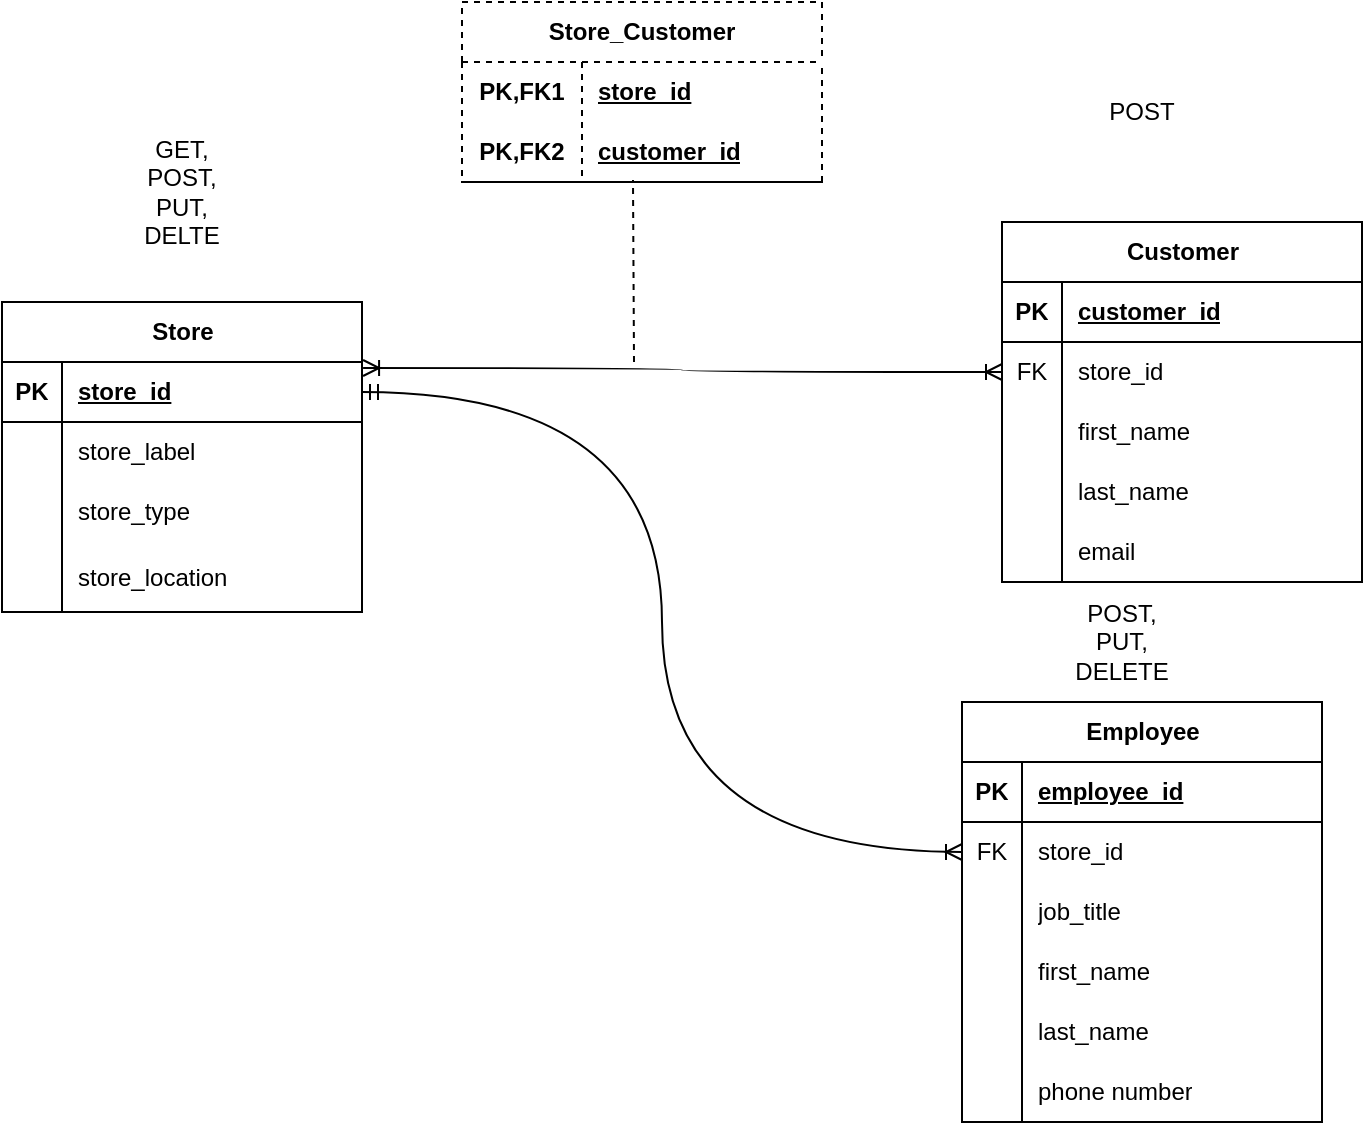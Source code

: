 <mxfile version="21.6.8" type="device">
  <diagram id="R2lEEEUBdFMjLlhIrx00" name="Page-1">
    <mxGraphModel dx="862" dy="598" grid="1" gridSize="10" guides="1" tooltips="1" connect="1" arrows="1" fold="1" page="1" pageScale="1" pageWidth="850" pageHeight="1100" math="0" shadow="0" extFonts="Permanent Marker^https://fonts.googleapis.com/css?family=Permanent+Marker">
      <root>
        <mxCell id="0" />
        <mxCell id="1" parent="0" />
        <mxCell id="FMuAqeZOxaMV0S6Z23IX-14" value="Employee" style="shape=table;startSize=30;container=1;collapsible=1;childLayout=tableLayout;fixedRows=1;rowLines=0;fontStyle=1;align=center;resizeLast=1;html=1;" parent="1" vertex="1">
          <mxGeometry x="530" y="350" width="180" height="210" as="geometry" />
        </mxCell>
        <mxCell id="FMuAqeZOxaMV0S6Z23IX-15" value="" style="shape=tableRow;horizontal=0;startSize=0;swimlaneHead=0;swimlaneBody=0;fillColor=none;collapsible=0;dropTarget=0;points=[[0,0.5],[1,0.5]];portConstraint=eastwest;top=0;left=0;right=0;bottom=1;" parent="FMuAqeZOxaMV0S6Z23IX-14" vertex="1">
          <mxGeometry y="30" width="180" height="30" as="geometry" />
        </mxCell>
        <mxCell id="FMuAqeZOxaMV0S6Z23IX-16" value="PK" style="shape=partialRectangle;connectable=0;fillColor=none;top=0;left=0;bottom=0;right=0;fontStyle=1;overflow=hidden;whiteSpace=wrap;html=1;" parent="FMuAqeZOxaMV0S6Z23IX-15" vertex="1">
          <mxGeometry width="30" height="30" as="geometry">
            <mxRectangle width="30" height="30" as="alternateBounds" />
          </mxGeometry>
        </mxCell>
        <mxCell id="FMuAqeZOxaMV0S6Z23IX-17" value="employee_id" style="shape=partialRectangle;connectable=0;fillColor=none;top=0;left=0;bottom=0;right=0;align=left;spacingLeft=6;fontStyle=5;overflow=hidden;whiteSpace=wrap;html=1;" parent="FMuAqeZOxaMV0S6Z23IX-15" vertex="1">
          <mxGeometry x="30" width="150" height="30" as="geometry">
            <mxRectangle width="150" height="30" as="alternateBounds" />
          </mxGeometry>
        </mxCell>
        <mxCell id="f5_BFkvst-HJlcuPmNue-128" style="shape=tableRow;horizontal=0;startSize=0;swimlaneHead=0;swimlaneBody=0;fillColor=none;collapsible=0;dropTarget=0;points=[[0,0.5],[1,0.5]];portConstraint=eastwest;top=0;left=0;right=0;bottom=0;" parent="FMuAqeZOxaMV0S6Z23IX-14" vertex="1">
          <mxGeometry y="60" width="180" height="30" as="geometry" />
        </mxCell>
        <mxCell id="f5_BFkvst-HJlcuPmNue-129" value="FK" style="shape=partialRectangle;connectable=0;fillColor=none;top=0;left=0;bottom=0;right=0;editable=1;overflow=hidden;whiteSpace=wrap;html=1;" parent="f5_BFkvst-HJlcuPmNue-128" vertex="1">
          <mxGeometry width="30" height="30" as="geometry">
            <mxRectangle width="30" height="30" as="alternateBounds" />
          </mxGeometry>
        </mxCell>
        <mxCell id="f5_BFkvst-HJlcuPmNue-130" value="store_id" style="shape=partialRectangle;connectable=0;fillColor=none;top=0;left=0;bottom=0;right=0;align=left;spacingLeft=6;overflow=hidden;whiteSpace=wrap;html=1;" parent="f5_BFkvst-HJlcuPmNue-128" vertex="1">
          <mxGeometry x="30" width="150" height="30" as="geometry">
            <mxRectangle width="150" height="30" as="alternateBounds" />
          </mxGeometry>
        </mxCell>
        <mxCell id="FMuAqeZOxaMV0S6Z23IX-18" value="" style="shape=tableRow;horizontal=0;startSize=0;swimlaneHead=0;swimlaneBody=0;fillColor=none;collapsible=0;dropTarget=0;points=[[0,0.5],[1,0.5]];portConstraint=eastwest;top=0;left=0;right=0;bottom=0;" parent="FMuAqeZOxaMV0S6Z23IX-14" vertex="1">
          <mxGeometry y="90" width="180" height="30" as="geometry" />
        </mxCell>
        <mxCell id="FMuAqeZOxaMV0S6Z23IX-19" value="" style="shape=partialRectangle;connectable=0;fillColor=none;top=0;left=0;bottom=0;right=0;editable=1;overflow=hidden;whiteSpace=wrap;html=1;" parent="FMuAqeZOxaMV0S6Z23IX-18" vertex="1">
          <mxGeometry width="30" height="30" as="geometry">
            <mxRectangle width="30" height="30" as="alternateBounds" />
          </mxGeometry>
        </mxCell>
        <mxCell id="FMuAqeZOxaMV0S6Z23IX-20" value="job_title" style="shape=partialRectangle;connectable=0;fillColor=none;top=0;left=0;bottom=0;right=0;align=left;spacingLeft=6;overflow=hidden;whiteSpace=wrap;html=1;" parent="FMuAqeZOxaMV0S6Z23IX-18" vertex="1">
          <mxGeometry x="30" width="150" height="30" as="geometry">
            <mxRectangle width="150" height="30" as="alternateBounds" />
          </mxGeometry>
        </mxCell>
        <mxCell id="FMuAqeZOxaMV0S6Z23IX-21" value="" style="shape=tableRow;horizontal=0;startSize=0;swimlaneHead=0;swimlaneBody=0;fillColor=none;collapsible=0;dropTarget=0;points=[[0,0.5],[1,0.5]];portConstraint=eastwest;top=0;left=0;right=0;bottom=0;" parent="FMuAqeZOxaMV0S6Z23IX-14" vertex="1">
          <mxGeometry y="120" width="180" height="30" as="geometry" />
        </mxCell>
        <mxCell id="FMuAqeZOxaMV0S6Z23IX-22" value="" style="shape=partialRectangle;connectable=0;fillColor=none;top=0;left=0;bottom=0;right=0;editable=1;overflow=hidden;whiteSpace=wrap;html=1;" parent="FMuAqeZOxaMV0S6Z23IX-21" vertex="1">
          <mxGeometry width="30" height="30" as="geometry">
            <mxRectangle width="30" height="30" as="alternateBounds" />
          </mxGeometry>
        </mxCell>
        <mxCell id="FMuAqeZOxaMV0S6Z23IX-23" value="first_name" style="shape=partialRectangle;connectable=0;fillColor=none;top=0;left=0;bottom=0;right=0;align=left;spacingLeft=6;overflow=hidden;whiteSpace=wrap;html=1;" parent="FMuAqeZOxaMV0S6Z23IX-21" vertex="1">
          <mxGeometry x="30" width="150" height="30" as="geometry">
            <mxRectangle width="150" height="30" as="alternateBounds" />
          </mxGeometry>
        </mxCell>
        <mxCell id="FMuAqeZOxaMV0S6Z23IX-24" value="" style="shape=tableRow;horizontal=0;startSize=0;swimlaneHead=0;swimlaneBody=0;fillColor=none;collapsible=0;dropTarget=0;points=[[0,0.5],[1,0.5]];portConstraint=eastwest;top=0;left=0;right=0;bottom=0;" parent="FMuAqeZOxaMV0S6Z23IX-14" vertex="1">
          <mxGeometry y="150" width="180" height="30" as="geometry" />
        </mxCell>
        <mxCell id="FMuAqeZOxaMV0S6Z23IX-25" value="" style="shape=partialRectangle;connectable=0;fillColor=none;top=0;left=0;bottom=0;right=0;editable=1;overflow=hidden;whiteSpace=wrap;html=1;" parent="FMuAqeZOxaMV0S6Z23IX-24" vertex="1">
          <mxGeometry width="30" height="30" as="geometry">
            <mxRectangle width="30" height="30" as="alternateBounds" />
          </mxGeometry>
        </mxCell>
        <mxCell id="FMuAqeZOxaMV0S6Z23IX-26" value="last_name" style="shape=partialRectangle;connectable=0;fillColor=none;top=0;left=0;bottom=0;right=0;align=left;spacingLeft=6;overflow=hidden;whiteSpace=wrap;html=1;" parent="FMuAqeZOxaMV0S6Z23IX-24" vertex="1">
          <mxGeometry x="30" width="150" height="30" as="geometry">
            <mxRectangle width="150" height="30" as="alternateBounds" />
          </mxGeometry>
        </mxCell>
        <mxCell id="FMuAqeZOxaMV0S6Z23IX-27" style="shape=tableRow;horizontal=0;startSize=0;swimlaneHead=0;swimlaneBody=0;fillColor=none;collapsible=0;dropTarget=0;points=[[0,0.5],[1,0.5]];portConstraint=eastwest;top=0;left=0;right=0;bottom=0;" parent="FMuAqeZOxaMV0S6Z23IX-14" vertex="1">
          <mxGeometry y="180" width="180" height="30" as="geometry" />
        </mxCell>
        <mxCell id="FMuAqeZOxaMV0S6Z23IX-28" style="shape=partialRectangle;connectable=0;fillColor=none;top=0;left=0;bottom=0;right=0;editable=1;overflow=hidden;whiteSpace=wrap;html=1;" parent="FMuAqeZOxaMV0S6Z23IX-27" vertex="1">
          <mxGeometry width="30" height="30" as="geometry">
            <mxRectangle width="30" height="30" as="alternateBounds" />
          </mxGeometry>
        </mxCell>
        <mxCell id="FMuAqeZOxaMV0S6Z23IX-29" value="phone number" style="shape=partialRectangle;connectable=0;fillColor=none;top=0;left=0;bottom=0;right=0;align=left;spacingLeft=6;overflow=hidden;whiteSpace=wrap;html=1;" parent="FMuAqeZOxaMV0S6Z23IX-27" vertex="1">
          <mxGeometry x="30" width="150" height="30" as="geometry">
            <mxRectangle width="150" height="30" as="alternateBounds" />
          </mxGeometry>
        </mxCell>
        <mxCell id="f5_BFkvst-HJlcuPmNue-145" value="Store" style="shape=table;startSize=30;container=1;collapsible=1;childLayout=tableLayout;fixedRows=1;rowLines=0;fontStyle=1;align=center;resizeLast=1;html=1;" parent="1" vertex="1">
          <mxGeometry x="50" y="150" width="180" height="155" as="geometry" />
        </mxCell>
        <mxCell id="f5_BFkvst-HJlcuPmNue-146" value="" style="shape=tableRow;horizontal=0;startSize=0;swimlaneHead=0;swimlaneBody=0;fillColor=none;collapsible=0;dropTarget=0;points=[[0,0.5],[1,0.5]];portConstraint=eastwest;top=0;left=0;right=0;bottom=1;" parent="f5_BFkvst-HJlcuPmNue-145" vertex="1">
          <mxGeometry y="30" width="180" height="30" as="geometry" />
        </mxCell>
        <mxCell id="f5_BFkvst-HJlcuPmNue-147" value="PK" style="shape=partialRectangle;connectable=0;fillColor=none;top=0;left=0;bottom=0;right=0;fontStyle=1;overflow=hidden;whiteSpace=wrap;html=1;" parent="f5_BFkvst-HJlcuPmNue-146" vertex="1">
          <mxGeometry width="30" height="30" as="geometry">
            <mxRectangle width="30" height="30" as="alternateBounds" />
          </mxGeometry>
        </mxCell>
        <mxCell id="f5_BFkvst-HJlcuPmNue-148" value="store_id" style="shape=partialRectangle;connectable=0;fillColor=none;top=0;left=0;bottom=0;right=0;align=left;spacingLeft=6;fontStyle=5;overflow=hidden;whiteSpace=wrap;html=1;" parent="f5_BFkvst-HJlcuPmNue-146" vertex="1">
          <mxGeometry x="30" width="150" height="30" as="geometry">
            <mxRectangle width="150" height="30" as="alternateBounds" />
          </mxGeometry>
        </mxCell>
        <mxCell id="f5_BFkvst-HJlcuPmNue-152" style="shape=tableRow;horizontal=0;startSize=0;swimlaneHead=0;swimlaneBody=0;fillColor=none;collapsible=0;dropTarget=0;points=[[0,0.5],[1,0.5]];portConstraint=eastwest;top=0;left=0;right=0;bottom=0;" parent="f5_BFkvst-HJlcuPmNue-145" vertex="1">
          <mxGeometry y="60" width="180" height="30" as="geometry" />
        </mxCell>
        <mxCell id="f5_BFkvst-HJlcuPmNue-153" value="" style="shape=partialRectangle;connectable=0;fillColor=none;top=0;left=0;bottom=0;right=0;editable=1;overflow=hidden;whiteSpace=wrap;html=1;" parent="f5_BFkvst-HJlcuPmNue-152" vertex="1">
          <mxGeometry width="30" height="30" as="geometry">
            <mxRectangle width="30" height="30" as="alternateBounds" />
          </mxGeometry>
        </mxCell>
        <mxCell id="f5_BFkvst-HJlcuPmNue-154" value="store_label" style="shape=partialRectangle;connectable=0;fillColor=none;top=0;left=0;bottom=0;right=0;align=left;spacingLeft=6;overflow=hidden;whiteSpace=wrap;html=1;" parent="f5_BFkvst-HJlcuPmNue-152" vertex="1">
          <mxGeometry x="30" width="150" height="30" as="geometry">
            <mxRectangle width="150" height="30" as="alternateBounds" />
          </mxGeometry>
        </mxCell>
        <mxCell id="f5_BFkvst-HJlcuPmNue-155" value="" style="shape=tableRow;horizontal=0;startSize=0;swimlaneHead=0;swimlaneBody=0;fillColor=none;collapsible=0;dropTarget=0;points=[[0,0.5],[1,0.5]];portConstraint=eastwest;top=0;left=0;right=0;bottom=0;" parent="f5_BFkvst-HJlcuPmNue-145" vertex="1">
          <mxGeometry y="90" width="180" height="30" as="geometry" />
        </mxCell>
        <mxCell id="f5_BFkvst-HJlcuPmNue-156" value="" style="shape=partialRectangle;connectable=0;fillColor=none;top=0;left=0;bottom=0;right=0;editable=1;overflow=hidden;whiteSpace=wrap;html=1;" parent="f5_BFkvst-HJlcuPmNue-155" vertex="1">
          <mxGeometry width="30" height="30" as="geometry">
            <mxRectangle width="30" height="30" as="alternateBounds" />
          </mxGeometry>
        </mxCell>
        <mxCell id="f5_BFkvst-HJlcuPmNue-157" value="store_type" style="shape=partialRectangle;connectable=0;fillColor=none;top=0;left=0;bottom=0;right=0;align=left;spacingLeft=6;overflow=hidden;whiteSpace=wrap;html=1;" parent="f5_BFkvst-HJlcuPmNue-155" vertex="1">
          <mxGeometry x="30" width="150" height="30" as="geometry">
            <mxRectangle width="150" height="30" as="alternateBounds" />
          </mxGeometry>
        </mxCell>
        <mxCell id="f5_BFkvst-HJlcuPmNue-158" value="" style="shape=tableRow;horizontal=0;startSize=0;swimlaneHead=0;swimlaneBody=0;fillColor=none;collapsible=0;dropTarget=0;points=[[0,0.5],[1,0.5]];portConstraint=eastwest;top=0;left=0;right=0;bottom=0;" parent="f5_BFkvst-HJlcuPmNue-145" vertex="1">
          <mxGeometry y="120" width="180" height="35" as="geometry" />
        </mxCell>
        <mxCell id="f5_BFkvst-HJlcuPmNue-159" value="" style="shape=partialRectangle;connectable=0;fillColor=none;top=0;left=0;bottom=0;right=0;editable=1;overflow=hidden;whiteSpace=wrap;html=1;" parent="f5_BFkvst-HJlcuPmNue-158" vertex="1">
          <mxGeometry width="30" height="35" as="geometry">
            <mxRectangle width="30" height="35" as="alternateBounds" />
          </mxGeometry>
        </mxCell>
        <mxCell id="f5_BFkvst-HJlcuPmNue-160" value="store_location" style="shape=partialRectangle;connectable=0;fillColor=none;top=0;left=0;bottom=0;right=0;align=left;spacingLeft=6;overflow=hidden;whiteSpace=wrap;html=1;" parent="f5_BFkvst-HJlcuPmNue-158" vertex="1">
          <mxGeometry x="30" width="150" height="35" as="geometry">
            <mxRectangle width="150" height="35" as="alternateBounds" />
          </mxGeometry>
        </mxCell>
        <mxCell id="f5_BFkvst-HJlcuPmNue-198" value="Customer" style="shape=table;startSize=30;container=1;collapsible=1;childLayout=tableLayout;fixedRows=1;rowLines=0;fontStyle=1;align=center;resizeLast=1;html=1;" parent="1" vertex="1">
          <mxGeometry x="550" y="110" width="180" height="180" as="geometry" />
        </mxCell>
        <mxCell id="f5_BFkvst-HJlcuPmNue-199" value="" style="shape=tableRow;horizontal=0;startSize=0;swimlaneHead=0;swimlaneBody=0;fillColor=none;collapsible=0;dropTarget=0;points=[[0,0.5],[1,0.5]];portConstraint=eastwest;top=0;left=0;right=0;bottom=1;" parent="f5_BFkvst-HJlcuPmNue-198" vertex="1">
          <mxGeometry y="30" width="180" height="30" as="geometry" />
        </mxCell>
        <mxCell id="f5_BFkvst-HJlcuPmNue-200" value="PK" style="shape=partialRectangle;connectable=0;fillColor=none;top=0;left=0;bottom=0;right=0;fontStyle=1;overflow=hidden;whiteSpace=wrap;html=1;" parent="f5_BFkvst-HJlcuPmNue-199" vertex="1">
          <mxGeometry width="30" height="30" as="geometry">
            <mxRectangle width="30" height="30" as="alternateBounds" />
          </mxGeometry>
        </mxCell>
        <mxCell id="f5_BFkvst-HJlcuPmNue-201" value="customer_id" style="shape=partialRectangle;connectable=0;fillColor=none;top=0;left=0;bottom=0;right=0;align=left;spacingLeft=6;fontStyle=5;overflow=hidden;whiteSpace=wrap;html=1;" parent="f5_BFkvst-HJlcuPmNue-199" vertex="1">
          <mxGeometry x="30" width="150" height="30" as="geometry">
            <mxRectangle width="150" height="30" as="alternateBounds" />
          </mxGeometry>
        </mxCell>
        <mxCell id="f5_BFkvst-HJlcuPmNue-224" style="shape=tableRow;horizontal=0;startSize=0;swimlaneHead=0;swimlaneBody=0;fillColor=none;collapsible=0;dropTarget=0;points=[[0,0.5],[1,0.5]];portConstraint=eastwest;top=0;left=0;right=0;bottom=0;" parent="f5_BFkvst-HJlcuPmNue-198" vertex="1">
          <mxGeometry y="60" width="180" height="30" as="geometry" />
        </mxCell>
        <mxCell id="f5_BFkvst-HJlcuPmNue-225" value="FK" style="shape=partialRectangle;connectable=0;fillColor=none;top=0;left=0;bottom=0;right=0;editable=1;overflow=hidden;whiteSpace=wrap;html=1;" parent="f5_BFkvst-HJlcuPmNue-224" vertex="1">
          <mxGeometry width="30" height="30" as="geometry">
            <mxRectangle width="30" height="30" as="alternateBounds" />
          </mxGeometry>
        </mxCell>
        <mxCell id="f5_BFkvst-HJlcuPmNue-226" value="store_id" style="shape=partialRectangle;connectable=0;fillColor=none;top=0;left=0;bottom=0;right=0;align=left;spacingLeft=6;overflow=hidden;whiteSpace=wrap;html=1;" parent="f5_BFkvst-HJlcuPmNue-224" vertex="1">
          <mxGeometry x="30" width="150" height="30" as="geometry">
            <mxRectangle width="150" height="30" as="alternateBounds" />
          </mxGeometry>
        </mxCell>
        <mxCell id="f5_BFkvst-HJlcuPmNue-208" value="" style="shape=tableRow;horizontal=0;startSize=0;swimlaneHead=0;swimlaneBody=0;fillColor=none;collapsible=0;dropTarget=0;points=[[0,0.5],[1,0.5]];portConstraint=eastwest;top=0;left=0;right=0;bottom=0;" parent="f5_BFkvst-HJlcuPmNue-198" vertex="1">
          <mxGeometry y="90" width="180" height="30" as="geometry" />
        </mxCell>
        <mxCell id="f5_BFkvst-HJlcuPmNue-209" value="" style="shape=partialRectangle;connectable=0;fillColor=none;top=0;left=0;bottom=0;right=0;editable=1;overflow=hidden;whiteSpace=wrap;html=1;" parent="f5_BFkvst-HJlcuPmNue-208" vertex="1">
          <mxGeometry width="30" height="30" as="geometry">
            <mxRectangle width="30" height="30" as="alternateBounds" />
          </mxGeometry>
        </mxCell>
        <mxCell id="f5_BFkvst-HJlcuPmNue-210" value="first_name" style="shape=partialRectangle;connectable=0;fillColor=none;top=0;left=0;bottom=0;right=0;align=left;spacingLeft=6;overflow=hidden;whiteSpace=wrap;html=1;" parent="f5_BFkvst-HJlcuPmNue-208" vertex="1">
          <mxGeometry x="30" width="150" height="30" as="geometry">
            <mxRectangle width="150" height="30" as="alternateBounds" />
          </mxGeometry>
        </mxCell>
        <mxCell id="f5_BFkvst-HJlcuPmNue-211" value="" style="shape=tableRow;horizontal=0;startSize=0;swimlaneHead=0;swimlaneBody=0;fillColor=none;collapsible=0;dropTarget=0;points=[[0,0.5],[1,0.5]];portConstraint=eastwest;top=0;left=0;right=0;bottom=0;" parent="f5_BFkvst-HJlcuPmNue-198" vertex="1">
          <mxGeometry y="120" width="180" height="30" as="geometry" />
        </mxCell>
        <mxCell id="f5_BFkvst-HJlcuPmNue-212" value="" style="shape=partialRectangle;connectable=0;fillColor=none;top=0;left=0;bottom=0;right=0;editable=1;overflow=hidden;whiteSpace=wrap;html=1;" parent="f5_BFkvst-HJlcuPmNue-211" vertex="1">
          <mxGeometry width="30" height="30" as="geometry">
            <mxRectangle width="30" height="30" as="alternateBounds" />
          </mxGeometry>
        </mxCell>
        <mxCell id="f5_BFkvst-HJlcuPmNue-213" value="last_name" style="shape=partialRectangle;connectable=0;fillColor=none;top=0;left=0;bottom=0;right=0;align=left;spacingLeft=6;overflow=hidden;whiteSpace=wrap;html=1;" parent="f5_BFkvst-HJlcuPmNue-211" vertex="1">
          <mxGeometry x="30" width="150" height="30" as="geometry">
            <mxRectangle width="150" height="30" as="alternateBounds" />
          </mxGeometry>
        </mxCell>
        <mxCell id="f5_BFkvst-HJlcuPmNue-217" style="shape=tableRow;horizontal=0;startSize=0;swimlaneHead=0;swimlaneBody=0;fillColor=none;collapsible=0;dropTarget=0;points=[[0,0.5],[1,0.5]];portConstraint=eastwest;top=0;left=0;right=0;bottom=0;" parent="f5_BFkvst-HJlcuPmNue-198" vertex="1">
          <mxGeometry y="150" width="180" height="30" as="geometry" />
        </mxCell>
        <mxCell id="f5_BFkvst-HJlcuPmNue-218" style="shape=partialRectangle;connectable=0;fillColor=none;top=0;left=0;bottom=0;right=0;editable=1;overflow=hidden;whiteSpace=wrap;html=1;" parent="f5_BFkvst-HJlcuPmNue-217" vertex="1">
          <mxGeometry width="30" height="30" as="geometry">
            <mxRectangle width="30" height="30" as="alternateBounds" />
          </mxGeometry>
        </mxCell>
        <mxCell id="f5_BFkvst-HJlcuPmNue-219" value="email" style="shape=partialRectangle;connectable=0;fillColor=none;top=0;left=0;bottom=0;right=0;align=left;spacingLeft=6;overflow=hidden;whiteSpace=wrap;html=1;" parent="f5_BFkvst-HJlcuPmNue-217" vertex="1">
          <mxGeometry x="30" width="150" height="30" as="geometry">
            <mxRectangle width="150" height="30" as="alternateBounds" />
          </mxGeometry>
        </mxCell>
        <mxCell id="f5_BFkvst-HJlcuPmNue-222" value="" style="endArrow=ERmandOne;html=1;rounded=0;exitX=0;exitY=0.5;exitDx=0;exitDy=0;entryX=1;entryY=0.5;entryDx=0;entryDy=0;startArrow=ERoneToMany;startFill=0;endFill=0;edgeStyle=orthogonalEdgeStyle;curved=1;" parent="1" source="f5_BFkvst-HJlcuPmNue-128" target="f5_BFkvst-HJlcuPmNue-146" edge="1">
          <mxGeometry width="50" height="50" relative="1" as="geometry">
            <mxPoint x="490" y="380" as="sourcePoint" />
            <mxPoint x="540" y="330" as="targetPoint" />
          </mxGeometry>
        </mxCell>
        <mxCell id="f5_BFkvst-HJlcuPmNue-223" value="" style="endArrow=ERoneToMany;html=1;rounded=0;exitX=0;exitY=0.5;exitDx=0;exitDy=0;startArrow=ERoneToMany;startFill=0;endFill=0;entryX=1.003;entryY=0.1;entryDx=0;entryDy=0;edgeStyle=orthogonalEdgeStyle;curved=1;entryPerimeter=0;" parent="1" source="f5_BFkvst-HJlcuPmNue-224" target="f5_BFkvst-HJlcuPmNue-146" edge="1">
          <mxGeometry width="50" height="50" relative="1" as="geometry">
            <mxPoint x="530" y="385" as="sourcePoint" />
            <mxPoint x="290" y="100" as="targetPoint" />
          </mxGeometry>
        </mxCell>
        <mxCell id="f5_BFkvst-HJlcuPmNue-227" value="Store_Customer" style="shape=table;startSize=30;container=1;collapsible=1;childLayout=tableLayout;fixedRows=1;rowLines=0;fontStyle=1;align=center;resizeLast=1;html=1;whiteSpace=wrap;dashed=1;" parent="1" vertex="1">
          <mxGeometry x="280" width="180" height="90" as="geometry" />
        </mxCell>
        <mxCell id="f5_BFkvst-HJlcuPmNue-228" value="" style="shape=tableRow;horizontal=0;startSize=0;swimlaneHead=0;swimlaneBody=0;fillColor=none;collapsible=0;dropTarget=0;points=[[0,0.5],[1,0.5]];portConstraint=eastwest;top=0;left=0;right=0;bottom=0;html=1;" parent="f5_BFkvst-HJlcuPmNue-227" vertex="1">
          <mxGeometry y="30" width="180" height="30" as="geometry" />
        </mxCell>
        <mxCell id="f5_BFkvst-HJlcuPmNue-229" value="PK,FK1" style="shape=partialRectangle;connectable=0;fillColor=none;top=0;left=0;bottom=0;right=0;fontStyle=1;overflow=hidden;html=1;whiteSpace=wrap;" parent="f5_BFkvst-HJlcuPmNue-228" vertex="1">
          <mxGeometry width="60" height="30" as="geometry">
            <mxRectangle width="60" height="30" as="alternateBounds" />
          </mxGeometry>
        </mxCell>
        <mxCell id="f5_BFkvst-HJlcuPmNue-230" value="store_id" style="shape=partialRectangle;connectable=0;fillColor=none;top=0;left=0;bottom=0;right=0;align=left;spacingLeft=6;fontStyle=5;overflow=hidden;html=1;whiteSpace=wrap;" parent="f5_BFkvst-HJlcuPmNue-228" vertex="1">
          <mxGeometry x="60" width="120" height="30" as="geometry">
            <mxRectangle width="120" height="30" as="alternateBounds" />
          </mxGeometry>
        </mxCell>
        <mxCell id="f5_BFkvst-HJlcuPmNue-231" value="" style="shape=tableRow;horizontal=0;startSize=0;swimlaneHead=0;swimlaneBody=0;fillColor=none;collapsible=0;dropTarget=0;points=[[0,0.5],[1,0.5]];portConstraint=eastwest;top=0;left=0;right=0;bottom=1;html=1;" parent="f5_BFkvst-HJlcuPmNue-227" vertex="1">
          <mxGeometry y="60" width="180" height="30" as="geometry" />
        </mxCell>
        <mxCell id="f5_BFkvst-HJlcuPmNue-232" value="PK,FK2" style="shape=partialRectangle;connectable=0;fillColor=none;top=0;left=0;bottom=0;right=0;fontStyle=1;overflow=hidden;html=1;whiteSpace=wrap;" parent="f5_BFkvst-HJlcuPmNue-231" vertex="1">
          <mxGeometry width="60" height="30" as="geometry">
            <mxRectangle width="60" height="30" as="alternateBounds" />
          </mxGeometry>
        </mxCell>
        <mxCell id="f5_BFkvst-HJlcuPmNue-233" value="customer_id" style="shape=partialRectangle;connectable=0;fillColor=none;top=0;left=0;bottom=0;right=0;align=left;spacingLeft=6;fontStyle=5;overflow=hidden;html=1;whiteSpace=wrap;" parent="f5_BFkvst-HJlcuPmNue-231" vertex="1">
          <mxGeometry x="60" width="120" height="30" as="geometry">
            <mxRectangle width="120" height="30" as="alternateBounds" />
          </mxGeometry>
        </mxCell>
        <mxCell id="f5_BFkvst-HJlcuPmNue-241" value="" style="endArrow=none;dashed=1;html=1;rounded=0;entryX=0.475;entryY=0.967;entryDx=0;entryDy=0;entryPerimeter=0;" parent="1" target="f5_BFkvst-HJlcuPmNue-231" edge="1">
          <mxGeometry width="50" height="50" relative="1" as="geometry">
            <mxPoint x="366" y="180" as="sourcePoint" />
            <mxPoint x="280" y="90" as="targetPoint" />
          </mxGeometry>
        </mxCell>
        <mxCell id="f5_BFkvst-HJlcuPmNue-242" value="POST" style="text;html=1;strokeColor=none;fillColor=none;align=center;verticalAlign=middle;whiteSpace=wrap;rounded=0;" parent="1" vertex="1">
          <mxGeometry x="590" y="40" width="60" height="30" as="geometry" />
        </mxCell>
        <mxCell id="f5_BFkvst-HJlcuPmNue-243" value="POST,&lt;br&gt;PUT,&lt;br&gt;DELETE" style="text;html=1;strokeColor=none;fillColor=none;align=center;verticalAlign=middle;whiteSpace=wrap;rounded=0;" parent="1" vertex="1">
          <mxGeometry x="580" y="305" width="60" height="30" as="geometry" />
        </mxCell>
        <mxCell id="f5_BFkvst-HJlcuPmNue-244" value="GET, POST,&lt;br&gt;PUT,&lt;br&gt;DELTE" style="text;html=1;strokeColor=none;fillColor=none;align=center;verticalAlign=middle;whiteSpace=wrap;rounded=0;" parent="1" vertex="1">
          <mxGeometry x="110" y="80" width="60" height="30" as="geometry" />
        </mxCell>
      </root>
    </mxGraphModel>
  </diagram>
</mxfile>
